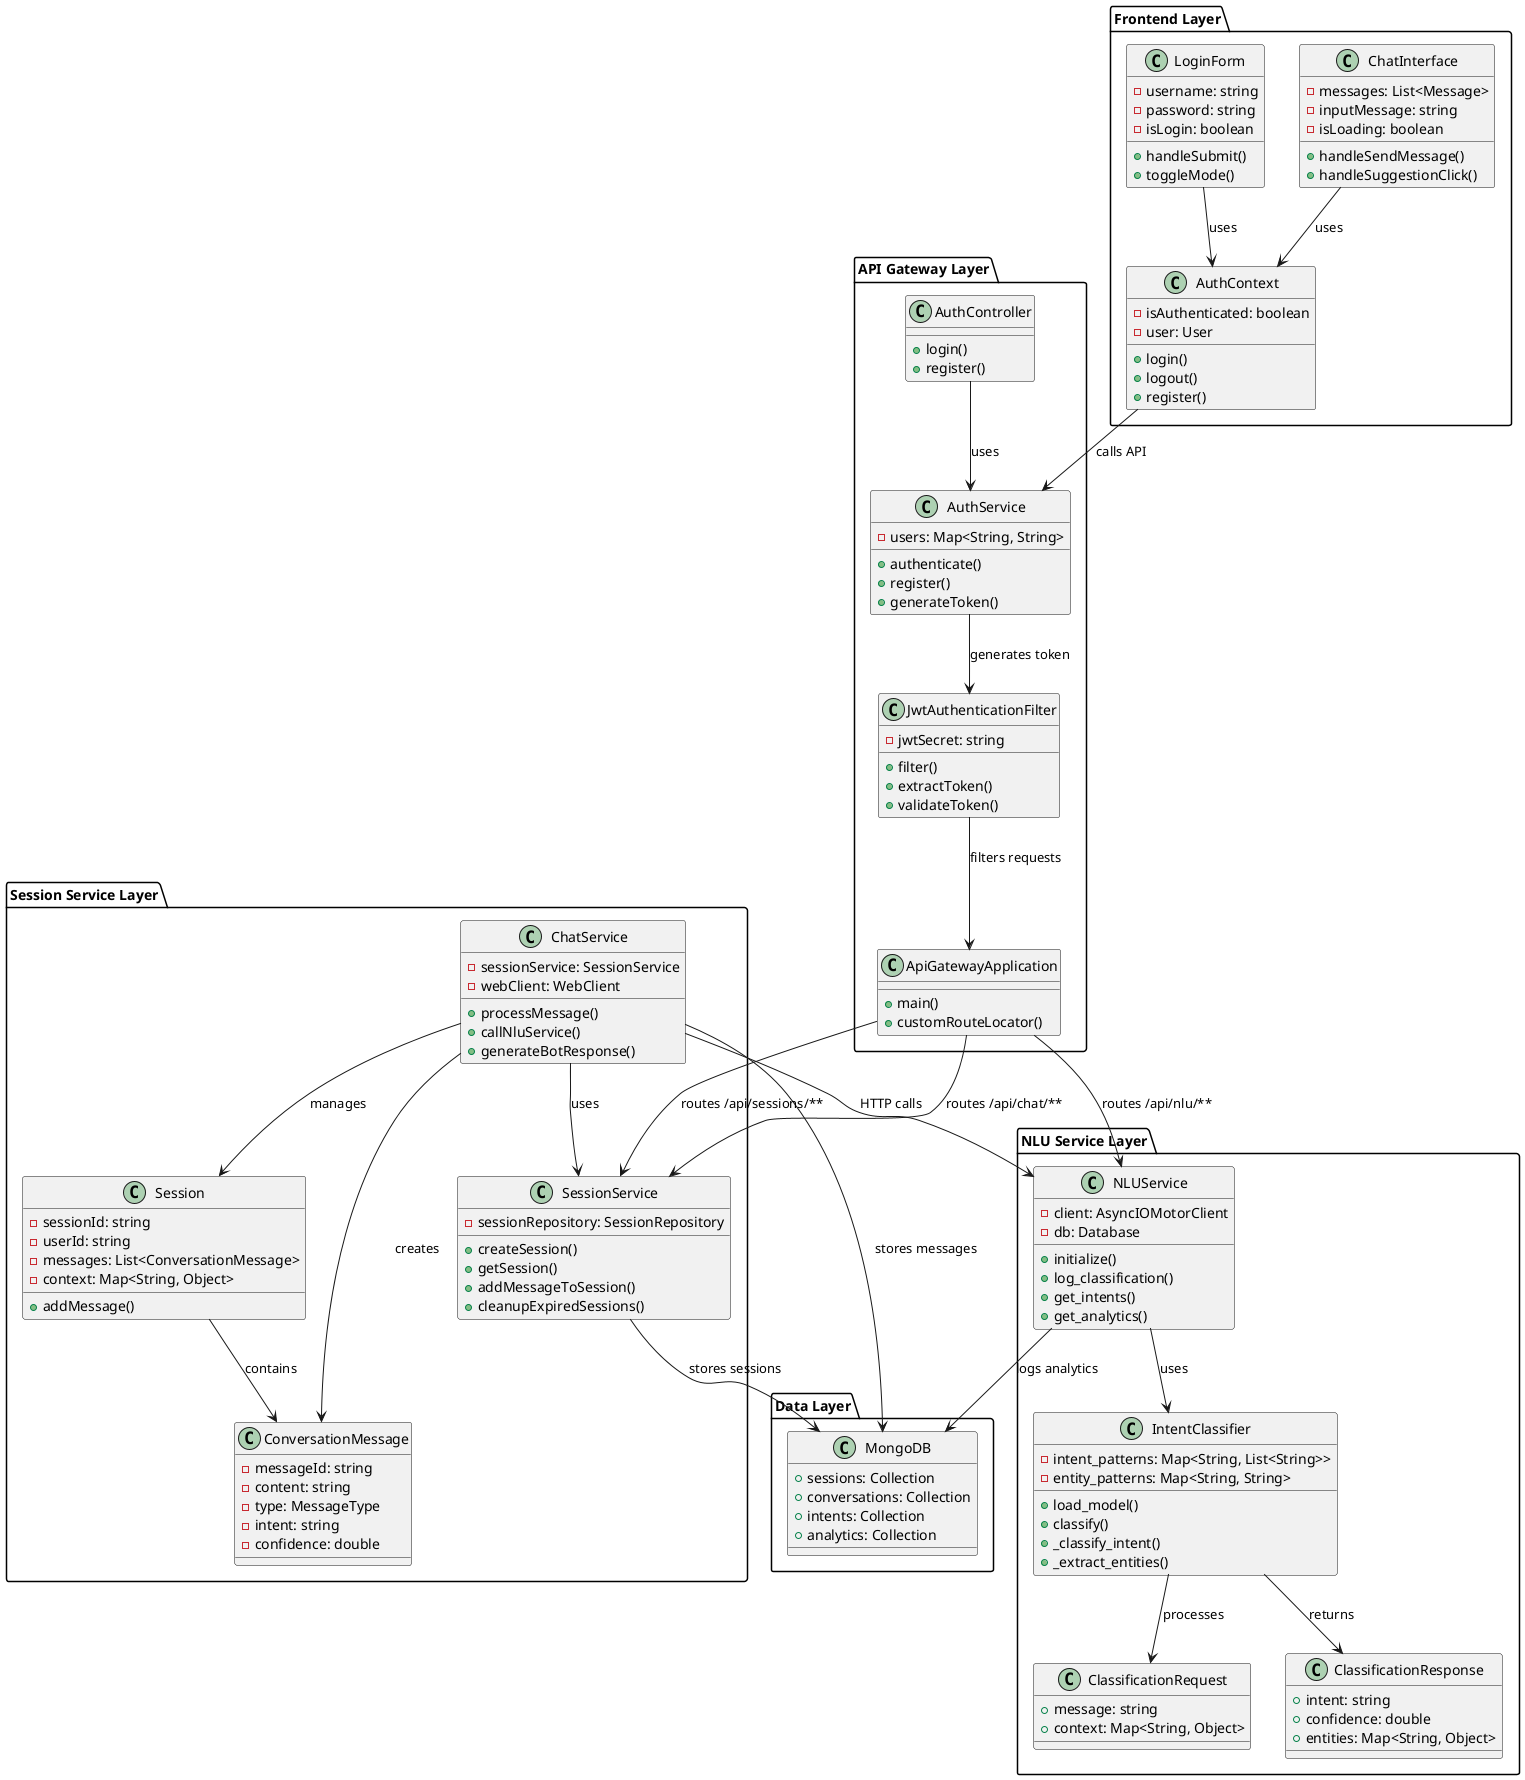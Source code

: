 @startuml Conversational AI Platform Architecture

!define RECTANGLE class

package "Frontend Layer" {
    class ChatInterface {
        -messages: List<Message>
        -inputMessage: string
        -isLoading: boolean
        +handleSendMessage()
        +handleSuggestionClick()
    }
    
    class LoginForm {
        -username: string
        -password: string
        -isLogin: boolean
        +handleSubmit()
        +toggleMode()
    }
    
    class AuthContext {
        -isAuthenticated: boolean
        -user: User
        +login()
        +logout()
        +register()
    }
}

package "API Gateway Layer" {
    class ApiGatewayApplication {
        +main()
        +customRouteLocator()
    }
    
    class JwtAuthenticationFilter {
        -jwtSecret: string
        +filter()
        +extractToken()
        +validateToken()
    }
    
    class AuthController {
        +login()
        +register()
    }
    
    class AuthService {
        -users: Map<String, String>
        +authenticate()
        +register()
        +generateToken()
    }
}

package "Session Service Layer" {
    class SessionService {
        -sessionRepository: SessionRepository
        +createSession()
        +getSession()
        +addMessageToSession()
        +cleanupExpiredSessions()
    }
    
    class ChatService {
        -sessionService: SessionService
        -webClient: WebClient
        +processMessage()
        +callNluService()
        +generateBotResponse()
    }
    
    class Session {
        -sessionId: string
        -userId: string
        -messages: List<ConversationMessage>
        -context: Map<String, Object>
        +addMessage()
    }
    
    class ConversationMessage {
        -messageId: string
        -content: string
        -type: MessageType
        -intent: string
        -confidence: double
    }
}

package "NLU Service Layer" {
    class NLUService {
        -client: AsyncIOMotorClient
        -db: Database
        +initialize()
        +log_classification()
        +get_intents()
        +get_analytics()
    }
    
    class IntentClassifier {
        -intent_patterns: Map<String, List<String>>
        -entity_patterns: Map<String, String>
        +load_model()
        +classify()
        +_classify_intent()
        +_extract_entities()
    }
    
    class ClassificationRequest {
        +message: string
        +context: Map<String, Object>
    }
    
    class ClassificationResponse {
        +intent: string
        +confidence: double
        +entities: Map<String, Object>
    }
}

package "Data Layer" {
    class MongoDB {
        +sessions: Collection
        +conversations: Collection
        +intents: Collection
        +analytics: Collection
    }
}

' Relationships
ChatInterface --> AuthContext : uses
LoginForm --> AuthContext : uses
AuthContext --> AuthService : calls API

AuthController --> AuthService : uses
AuthService --> JwtAuthenticationFilter : generates token
JwtAuthenticationFilter --> ApiGatewayApplication : filters requests

ChatService --> SessionService : uses
ChatService --> NLUService : HTTP calls
SessionService --> MongoDB : stores sessions
ChatService --> MongoDB : stores messages

NLUService --> IntentClassifier : uses
NLUService --> MongoDB : logs analytics
IntentClassifier --> ClassificationRequest : processes
IntentClassifier --> ClassificationResponse : returns

Session --> ConversationMessage : contains
ChatService --> Session : manages
ChatService --> ConversationMessage : creates

' API Gateway Routing
ApiGatewayApplication --> SessionService : routes /api/sessions/**
ApiGatewayApplication --> SessionService : routes /api/chat/**
ApiGatewayApplication --> NLUService : routes /api/nlu/**

@enduml
